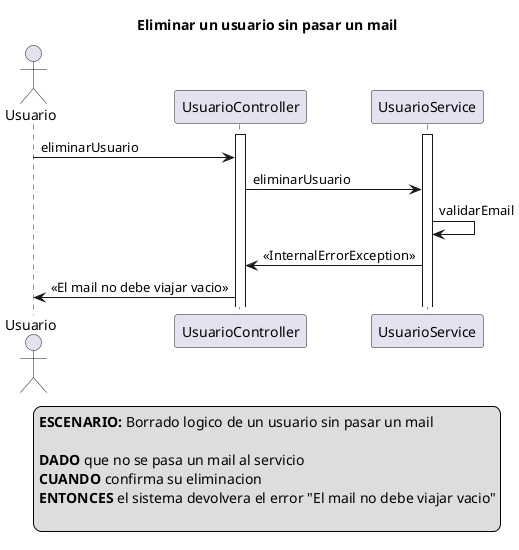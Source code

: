 @startuml
actor Usuario
activate UsuarioController
activate UsuarioService

title Eliminar un usuario sin pasar un mail

Usuario -> UsuarioController: eliminarUsuario

UsuarioController -> UsuarioService: eliminarUsuario

UsuarioService -> UsuarioService: validarEmail

UsuarioService -> UsuarioController: <<InternalErrorException>>

UsuarioController -> Usuario: <<El mail no debe viajar vacio>>


legend
<b>ESCENARIO:</b> Borrado logico de un usuario sin pasar un mail

<b>DADO</b> que no se pasa un mail al servicio
<b>CUANDO</b> confirma su eliminacion
<b>ENTONCES</b> el sistema devolvera el error "El mail no debe viajar vacio"

end legend

@enduml